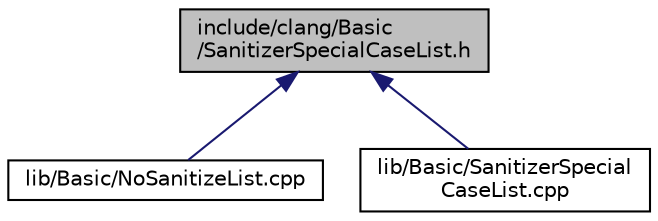 digraph "include/clang/Basic/SanitizerSpecialCaseList.h"
{
 // LATEX_PDF_SIZE
  bgcolor="transparent";
  edge [fontname="Helvetica",fontsize="10",labelfontname="Helvetica",labelfontsize="10"];
  node [fontname="Helvetica",fontsize="10",shape=record];
  Node1 [label="include/clang/Basic\l/SanitizerSpecialCaseList.h",height=0.2,width=0.4,color="black", fillcolor="grey75", style="filled", fontcolor="black",tooltip=" "];
  Node1 -> Node2 [dir="back",color="midnightblue",fontsize="10",style="solid",fontname="Helvetica"];
  Node2 [label="lib/Basic/NoSanitizeList.cpp",height=0.2,width=0.4,color="black",URL="$NoSanitizeList_8cpp.html",tooltip=" "];
  Node1 -> Node3 [dir="back",color="midnightblue",fontsize="10",style="solid",fontname="Helvetica"];
  Node3 [label="lib/Basic/SanitizerSpecial\lCaseList.cpp",height=0.2,width=0.4,color="black",URL="$SanitizerSpecialCaseList_8cpp.html",tooltip=" "];
}
